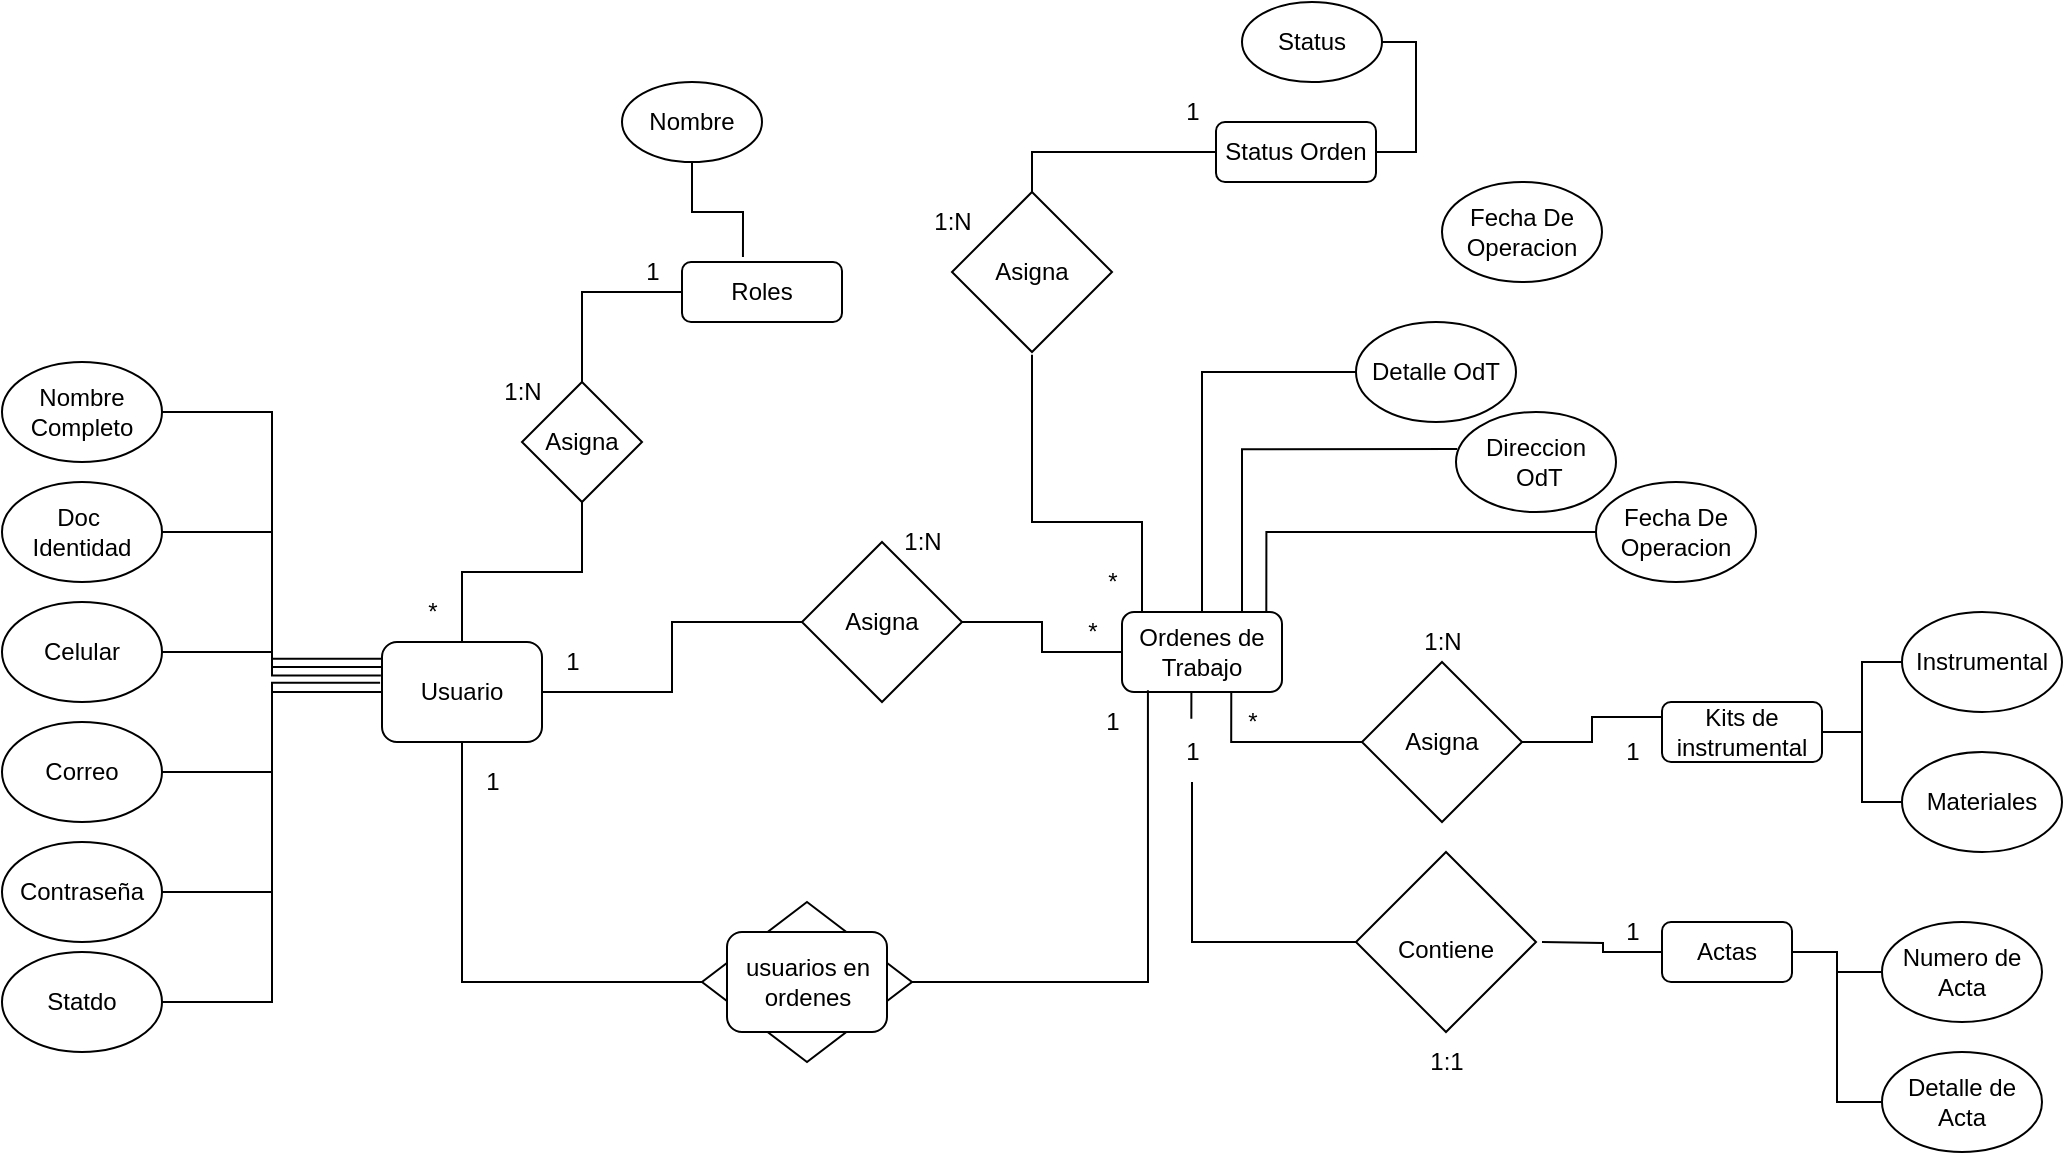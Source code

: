<mxfile version="28.0.7">
  <diagram name="Página-1" id="0IWpXdC4shuuFq7CFFBe">
    <mxGraphModel dx="567" dy="302" grid="1" gridSize="10" guides="1" tooltips="1" connect="1" arrows="1" fold="1" page="1" pageScale="1" pageWidth="827" pageHeight="1169" math="0" shadow="0">
      <root>
        <mxCell id="0" />
        <mxCell id="1" parent="0" />
        <mxCell id="g1hxSHp8yRL1fYqVnIrF-32" style="edgeStyle=orthogonalEdgeStyle;rounded=0;orthogonalLoop=1;jettySize=auto;html=1;entryX=0.5;entryY=1;entryDx=0;entryDy=0;endArrow=none;endFill=0;" edge="1" parent="1" source="g1hxSHp8yRL1fYqVnIrF-2" target="g1hxSHp8yRL1fYqVnIrF-30">
          <mxGeometry relative="1" as="geometry" />
        </mxCell>
        <mxCell id="g1hxSHp8yRL1fYqVnIrF-43" style="edgeStyle=orthogonalEdgeStyle;rounded=0;orthogonalLoop=1;jettySize=auto;html=1;entryX=0;entryY=0.5;entryDx=0;entryDy=0;endArrow=none;endFill=0;" edge="1" parent="1" source="g1hxSHp8yRL1fYqVnIrF-2" target="g1hxSHp8yRL1fYqVnIrF-39">
          <mxGeometry relative="1" as="geometry" />
        </mxCell>
        <mxCell id="g1hxSHp8yRL1fYqVnIrF-2" value="Usuario" style="rounded=1;whiteSpace=wrap;html=1;" vertex="1" parent="1">
          <mxGeometry x="250" y="330" width="80" height="50" as="geometry" />
        </mxCell>
        <mxCell id="g1hxSHp8yRL1fYqVnIrF-33" style="edgeStyle=orthogonalEdgeStyle;rounded=0;orthogonalLoop=1;jettySize=auto;html=1;entryX=0.5;entryY=0;entryDx=0;entryDy=0;endArrow=none;endFill=0;" edge="1" parent="1" source="g1hxSHp8yRL1fYqVnIrF-3" target="g1hxSHp8yRL1fYqVnIrF-30">
          <mxGeometry relative="1" as="geometry" />
        </mxCell>
        <mxCell id="g1hxSHp8yRL1fYqVnIrF-3" value="Roles" style="rounded=1;whiteSpace=wrap;html=1;" vertex="1" parent="1">
          <mxGeometry x="400" y="140" width="80" height="30" as="geometry" />
        </mxCell>
        <mxCell id="g1hxSHp8yRL1fYqVnIrF-45" style="edgeStyle=orthogonalEdgeStyle;rounded=0;orthogonalLoop=1;jettySize=auto;html=1;exitX=0.5;exitY=0;exitDx=0;exitDy=0;entryX=0;entryY=0.5;entryDx=0;entryDy=0;endArrow=none;endFill=0;" edge="1" parent="1" source="g1hxSHp8yRL1fYqVnIrF-4" target="g1hxSHp8yRL1fYqVnIrF-37">
          <mxGeometry relative="1" as="geometry" />
        </mxCell>
        <mxCell id="g1hxSHp8yRL1fYqVnIrF-47" style="edgeStyle=orthogonalEdgeStyle;rounded=0;orthogonalLoop=1;jettySize=auto;html=1;entryX=0;entryY=0.5;entryDx=0;entryDy=0;endArrow=none;endFill=0;exitX=0.902;exitY=0.021;exitDx=0;exitDy=0;exitPerimeter=0;" edge="1" parent="1" source="g1hxSHp8yRL1fYqVnIrF-4" target="g1hxSHp8yRL1fYqVnIrF-42">
          <mxGeometry relative="1" as="geometry">
            <mxPoint x="750.0" y="290" as="sourcePoint" />
          </mxGeometry>
        </mxCell>
        <mxCell id="g1hxSHp8yRL1fYqVnIrF-82" style="edgeStyle=orthogonalEdgeStyle;rounded=0;orthogonalLoop=1;jettySize=auto;html=1;entryX=0;entryY=0.5;entryDx=0;entryDy=0;exitX=0.5;exitY=1;exitDx=0;exitDy=0;endArrow=none;endFill=0;" edge="1" parent="1" source="g1hxSHp8yRL1fYqVnIrF-85" target="g1hxSHp8yRL1fYqVnIrF-80">
          <mxGeometry relative="1" as="geometry" />
        </mxCell>
        <mxCell id="g1hxSHp8yRL1fYqVnIrF-4" value="Ordenes de Trabajo" style="rounded=1;whiteSpace=wrap;html=1;" vertex="1" parent="1">
          <mxGeometry x="620" y="315" width="80" height="40" as="geometry" />
        </mxCell>
        <mxCell id="g1hxSHp8yRL1fYqVnIrF-71" style="edgeStyle=orthogonalEdgeStyle;rounded=0;orthogonalLoop=1;jettySize=auto;html=1;entryX=0;entryY=0.5;entryDx=0;entryDy=0;endArrow=none;endFill=0;" edge="1" parent="1" source="g1hxSHp8yRL1fYqVnIrF-6" target="g1hxSHp8yRL1fYqVnIrF-69">
          <mxGeometry relative="1" as="geometry" />
        </mxCell>
        <mxCell id="g1hxSHp8yRL1fYqVnIrF-72" style="edgeStyle=orthogonalEdgeStyle;rounded=0;orthogonalLoop=1;jettySize=auto;html=1;entryX=0;entryY=0.5;entryDx=0;entryDy=0;endArrow=none;endFill=0;" edge="1" parent="1" source="g1hxSHp8yRL1fYqVnIrF-6" target="g1hxSHp8yRL1fYqVnIrF-70">
          <mxGeometry relative="1" as="geometry" />
        </mxCell>
        <mxCell id="g1hxSHp8yRL1fYqVnIrF-6" value="Kits de instrumental" style="rounded=1;whiteSpace=wrap;html=1;" vertex="1" parent="1">
          <mxGeometry x="890" y="360" width="80" height="30" as="geometry" />
        </mxCell>
        <mxCell id="g1hxSHp8yRL1fYqVnIrF-64" style="edgeStyle=orthogonalEdgeStyle;rounded=0;orthogonalLoop=1;jettySize=auto;html=1;entryX=0.5;entryY=1;entryDx=0;entryDy=0;endArrow=none;endFill=0;exitX=0;exitY=0.5;exitDx=0;exitDy=0;" edge="1" parent="1" source="g1hxSHp8yRL1fYqVnIrF-97" target="g1hxSHp8yRL1fYqVnIrF-2">
          <mxGeometry relative="1" as="geometry">
            <mxPoint x="360" y="500" as="sourcePoint" />
          </mxGeometry>
        </mxCell>
        <mxCell id="g1hxSHp8yRL1fYqVnIrF-81" style="edgeStyle=orthogonalEdgeStyle;rounded=0;orthogonalLoop=1;jettySize=auto;html=1;endArrow=none;endFill=0;" edge="1" parent="1" source="g1hxSHp8yRL1fYqVnIrF-9">
          <mxGeometry relative="1" as="geometry">
            <mxPoint x="830.0" y="480" as="targetPoint" />
          </mxGeometry>
        </mxCell>
        <mxCell id="g1hxSHp8yRL1fYqVnIrF-92" style="edgeStyle=orthogonalEdgeStyle;rounded=0;orthogonalLoop=1;jettySize=auto;html=1;entryX=0;entryY=0.5;entryDx=0;entryDy=0;endArrow=none;endFill=0;" edge="1" parent="1" source="g1hxSHp8yRL1fYqVnIrF-9" target="g1hxSHp8yRL1fYqVnIrF-89">
          <mxGeometry relative="1" as="geometry" />
        </mxCell>
        <mxCell id="g1hxSHp8yRL1fYqVnIrF-93" style="edgeStyle=orthogonalEdgeStyle;rounded=0;orthogonalLoop=1;jettySize=auto;html=1;entryX=0;entryY=0.5;entryDx=0;entryDy=0;endArrow=none;endFill=0;" edge="1" parent="1" source="g1hxSHp8yRL1fYqVnIrF-9" target="g1hxSHp8yRL1fYqVnIrF-90">
          <mxGeometry relative="1" as="geometry" />
        </mxCell>
        <mxCell id="g1hxSHp8yRL1fYqVnIrF-9" value="Actas" style="rounded=1;whiteSpace=wrap;html=1;" vertex="1" parent="1">
          <mxGeometry x="890" y="470" width="65" height="30" as="geometry" />
        </mxCell>
        <mxCell id="g1hxSHp8yRL1fYqVnIrF-19" style="edgeStyle=orthogonalEdgeStyle;rounded=0;orthogonalLoop=1;jettySize=auto;html=1;entryX=-0.002;entryY=0.168;entryDx=0;entryDy=0;endArrow=none;endFill=0;entryPerimeter=0;" edge="1" parent="1" source="g1hxSHp8yRL1fYqVnIrF-11" target="g1hxSHp8yRL1fYqVnIrF-2">
          <mxGeometry relative="1" as="geometry" />
        </mxCell>
        <mxCell id="g1hxSHp8yRL1fYqVnIrF-11" value="Nombre Completo" style="ellipse;whiteSpace=wrap;html=1;" vertex="1" parent="1">
          <mxGeometry x="60" y="190" width="80" height="50" as="geometry" />
        </mxCell>
        <mxCell id="g1hxSHp8yRL1fYqVnIrF-20" style="edgeStyle=orthogonalEdgeStyle;rounded=0;orthogonalLoop=1;jettySize=auto;html=1;endArrow=none;endFill=0;entryX=0;entryY=0.25;entryDx=0;entryDy=0;" edge="1" parent="1" source="g1hxSHp8yRL1fYqVnIrF-13" target="g1hxSHp8yRL1fYqVnIrF-2">
          <mxGeometry relative="1" as="geometry">
            <mxPoint x="280" y="370" as="targetPoint" />
          </mxGeometry>
        </mxCell>
        <mxCell id="g1hxSHp8yRL1fYqVnIrF-13" value="Doc&amp;nbsp;&lt;div&gt;Identidad&lt;/div&gt;" style="ellipse;whiteSpace=wrap;html=1;" vertex="1" parent="1">
          <mxGeometry x="60" y="250" width="80" height="50" as="geometry" />
        </mxCell>
        <mxCell id="g1hxSHp8yRL1fYqVnIrF-22" style="edgeStyle=orthogonalEdgeStyle;rounded=0;orthogonalLoop=1;jettySize=auto;html=1;entryX=-0.007;entryY=0.336;entryDx=0;entryDy=0;endArrow=none;endFill=0;entryPerimeter=0;" edge="1" parent="1" source="g1hxSHp8yRL1fYqVnIrF-14" target="g1hxSHp8yRL1fYqVnIrF-2">
          <mxGeometry relative="1" as="geometry" />
        </mxCell>
        <mxCell id="g1hxSHp8yRL1fYqVnIrF-14" value="Celular" style="ellipse;whiteSpace=wrap;html=1;" vertex="1" parent="1">
          <mxGeometry x="60" y="310" width="80" height="50" as="geometry" />
        </mxCell>
        <mxCell id="g1hxSHp8yRL1fYqVnIrF-15" value="Correo" style="ellipse;whiteSpace=wrap;html=1;" vertex="1" parent="1">
          <mxGeometry x="60" y="370" width="80" height="50" as="geometry" />
        </mxCell>
        <mxCell id="g1hxSHp8yRL1fYqVnIrF-24" style="edgeStyle=orthogonalEdgeStyle;rounded=0;orthogonalLoop=1;jettySize=auto;html=1;entryX=0;entryY=0.5;entryDx=0;entryDy=0;endArrow=none;endFill=0;" edge="1" parent="1" source="g1hxSHp8yRL1fYqVnIrF-17" target="g1hxSHp8yRL1fYqVnIrF-2">
          <mxGeometry relative="1" as="geometry" />
        </mxCell>
        <mxCell id="g1hxSHp8yRL1fYqVnIrF-17" value="Contraseña" style="ellipse;whiteSpace=wrap;html=1;" vertex="1" parent="1">
          <mxGeometry x="60" y="430" width="80" height="50" as="geometry" />
        </mxCell>
        <mxCell id="g1hxSHp8yRL1fYqVnIrF-23" style="edgeStyle=orthogonalEdgeStyle;rounded=0;orthogonalLoop=1;jettySize=auto;html=1;entryX=-0.012;entryY=0.408;entryDx=0;entryDy=0;entryPerimeter=0;endArrow=none;endFill=0;" edge="1" parent="1" source="g1hxSHp8yRL1fYqVnIrF-15" target="g1hxSHp8yRL1fYqVnIrF-2">
          <mxGeometry relative="1" as="geometry" />
        </mxCell>
        <mxCell id="g1hxSHp8yRL1fYqVnIrF-26" value="Nombre" style="ellipse;whiteSpace=wrap;html=1;" vertex="1" parent="1">
          <mxGeometry x="370" y="50" width="70" height="40" as="geometry" />
        </mxCell>
        <mxCell id="g1hxSHp8yRL1fYqVnIrF-27" style="edgeStyle=orthogonalEdgeStyle;rounded=0;orthogonalLoop=1;jettySize=auto;html=1;entryX=0.381;entryY=-0.082;entryDx=0;entryDy=0;entryPerimeter=0;endArrow=none;endFill=0;" edge="1" parent="1" source="g1hxSHp8yRL1fYqVnIrF-26" target="g1hxSHp8yRL1fYqVnIrF-3">
          <mxGeometry relative="1" as="geometry" />
        </mxCell>
        <mxCell id="g1hxSHp8yRL1fYqVnIrF-30" value="Asigna" style="rhombus;whiteSpace=wrap;html=1;" vertex="1" parent="1">
          <mxGeometry x="320" y="200" width="60" height="60" as="geometry" />
        </mxCell>
        <mxCell id="g1hxSHp8yRL1fYqVnIrF-34" value="1:N" style="text;html=1;align=center;verticalAlign=middle;resizable=0;points=[];autosize=1;strokeColor=none;fillColor=none;" vertex="1" parent="1">
          <mxGeometry x="300" y="190" width="40" height="30" as="geometry" />
        </mxCell>
        <mxCell id="g1hxSHp8yRL1fYqVnIrF-35" value="1" style="text;html=1;align=center;verticalAlign=middle;resizable=0;points=[];autosize=1;strokeColor=none;fillColor=none;" vertex="1" parent="1">
          <mxGeometry x="370" y="130" width="30" height="30" as="geometry" />
        </mxCell>
        <mxCell id="g1hxSHp8yRL1fYqVnIrF-36" value="*" style="text;html=1;align=center;verticalAlign=middle;resizable=0;points=[];autosize=1;strokeColor=none;fillColor=none;" vertex="1" parent="1">
          <mxGeometry x="260" y="300" width="30" height="30" as="geometry" />
        </mxCell>
        <mxCell id="g1hxSHp8yRL1fYqVnIrF-37" value="Detalle OdT" style="ellipse;whiteSpace=wrap;html=1;" vertex="1" parent="1">
          <mxGeometry x="737" y="170" width="80" height="50" as="geometry" />
        </mxCell>
        <mxCell id="g1hxSHp8yRL1fYqVnIrF-44" style="edgeStyle=orthogonalEdgeStyle;rounded=0;orthogonalLoop=1;jettySize=auto;html=1;entryX=0;entryY=0.5;entryDx=0;entryDy=0;endArrow=none;endFill=0;" edge="1" parent="1" source="g1hxSHp8yRL1fYqVnIrF-39" target="g1hxSHp8yRL1fYqVnIrF-4">
          <mxGeometry relative="1" as="geometry" />
        </mxCell>
        <mxCell id="g1hxSHp8yRL1fYqVnIrF-39" value="Asigna" style="rhombus;whiteSpace=wrap;html=1;" vertex="1" parent="1">
          <mxGeometry x="460" y="280" width="80" height="80" as="geometry" />
        </mxCell>
        <mxCell id="g1hxSHp8yRL1fYqVnIrF-41" value="Direccion&lt;br&gt;&amp;nbsp;OdT" style="ellipse;whiteSpace=wrap;html=1;" vertex="1" parent="1">
          <mxGeometry x="787" y="215" width="80" height="50" as="geometry" />
        </mxCell>
        <mxCell id="g1hxSHp8yRL1fYqVnIrF-42" value="Fecha De Operacion" style="ellipse;whiteSpace=wrap;html=1;" vertex="1" parent="1">
          <mxGeometry x="857" y="250" width="80" height="50" as="geometry" />
        </mxCell>
        <mxCell id="g1hxSHp8yRL1fYqVnIrF-46" style="edgeStyle=orthogonalEdgeStyle;rounded=0;orthogonalLoop=1;jettySize=auto;html=1;endArrow=none;endFill=0;entryX=0.008;entryY=0.371;entryDx=0;entryDy=0;entryPerimeter=0;exitX=0.75;exitY=0;exitDx=0;exitDy=0;" edge="1" parent="1" source="g1hxSHp8yRL1fYqVnIrF-4" target="g1hxSHp8yRL1fYqVnIrF-41">
          <mxGeometry relative="1" as="geometry">
            <mxPoint x="730.0" y="270" as="sourcePoint" />
            <mxPoint x="790" y="235" as="targetPoint" />
          </mxGeometry>
        </mxCell>
        <mxCell id="g1hxSHp8yRL1fYqVnIrF-48" value="1:N" style="text;html=1;align=center;verticalAlign=middle;resizable=0;points=[];autosize=1;strokeColor=none;fillColor=none;" vertex="1" parent="1">
          <mxGeometry x="500" y="265" width="40" height="30" as="geometry" />
        </mxCell>
        <mxCell id="g1hxSHp8yRL1fYqVnIrF-49" value="*" style="text;html=1;align=center;verticalAlign=middle;resizable=0;points=[];autosize=1;strokeColor=none;fillColor=none;" vertex="1" parent="1">
          <mxGeometry x="590" y="310" width="30" height="30" as="geometry" />
        </mxCell>
        <mxCell id="g1hxSHp8yRL1fYqVnIrF-50" value="1" style="text;html=1;align=center;verticalAlign=middle;resizable=0;points=[];autosize=1;strokeColor=none;fillColor=none;" vertex="1" parent="1">
          <mxGeometry x="330" y="325" width="30" height="30" as="geometry" />
        </mxCell>
        <mxCell id="g1hxSHp8yRL1fYqVnIrF-54" value="Asigna" style="rhombus;whiteSpace=wrap;html=1;" vertex="1" parent="1">
          <mxGeometry x="535" y="105" width="80" height="80" as="geometry" />
        </mxCell>
        <mxCell id="g1hxSHp8yRL1fYqVnIrF-55" style="edgeStyle=orthogonalEdgeStyle;rounded=0;orthogonalLoop=1;jettySize=auto;html=1;entryX=0.506;entryY=1.017;entryDx=0;entryDy=0;entryPerimeter=0;endArrow=none;endFill=0;" edge="1" parent="1" source="g1hxSHp8yRL1fYqVnIrF-4" target="g1hxSHp8yRL1fYqVnIrF-54">
          <mxGeometry relative="1" as="geometry">
            <Array as="points">
              <mxPoint x="630" y="270" />
              <mxPoint x="575" y="270" />
              <mxPoint x="575" y="186" />
            </Array>
          </mxGeometry>
        </mxCell>
        <mxCell id="g1hxSHp8yRL1fYqVnIrF-59" style="edgeStyle=orthogonalEdgeStyle;rounded=0;orthogonalLoop=1;jettySize=auto;html=1;entryX=0.5;entryY=0;entryDx=0;entryDy=0;endArrow=none;endFill=0;" edge="1" parent="1" source="g1hxSHp8yRL1fYqVnIrF-56" target="g1hxSHp8yRL1fYqVnIrF-54">
          <mxGeometry relative="1" as="geometry" />
        </mxCell>
        <mxCell id="g1hxSHp8yRL1fYqVnIrF-56" value="Status Orden" style="rounded=1;whiteSpace=wrap;html=1;" vertex="1" parent="1">
          <mxGeometry x="667" y="70" width="80" height="30" as="geometry" />
        </mxCell>
        <mxCell id="g1hxSHp8yRL1fYqVnIrF-57" value="Status" style="ellipse;whiteSpace=wrap;html=1;" vertex="1" parent="1">
          <mxGeometry x="680" y="10" width="70" height="40" as="geometry" />
        </mxCell>
        <mxCell id="g1hxSHp8yRL1fYqVnIrF-58" style="edgeStyle=orthogonalEdgeStyle;rounded=0;orthogonalLoop=1;jettySize=auto;html=1;endArrow=none;endFill=0;" edge="1" parent="1" source="g1hxSHp8yRL1fYqVnIrF-56">
          <mxGeometry relative="1" as="geometry">
            <mxPoint x="750" y="30" as="targetPoint" />
            <Array as="points">
              <mxPoint x="767" y="85" />
              <mxPoint x="767" y="30" />
            </Array>
          </mxGeometry>
        </mxCell>
        <mxCell id="g1hxSHp8yRL1fYqVnIrF-60" value="1:N" style="text;html=1;align=center;verticalAlign=middle;resizable=0;points=[];autosize=1;strokeColor=none;fillColor=none;" vertex="1" parent="1">
          <mxGeometry x="515" y="105" width="40" height="30" as="geometry" />
        </mxCell>
        <mxCell id="g1hxSHp8yRL1fYqVnIrF-61" value="1" style="text;html=1;align=center;verticalAlign=middle;resizable=0;points=[];autosize=1;strokeColor=none;fillColor=none;" vertex="1" parent="1">
          <mxGeometry x="640" y="50" width="30" height="30" as="geometry" />
        </mxCell>
        <mxCell id="g1hxSHp8yRL1fYqVnIrF-62" value="*" style="text;html=1;align=center;verticalAlign=middle;resizable=0;points=[];autosize=1;strokeColor=none;fillColor=none;" vertex="1" parent="1">
          <mxGeometry x="600" y="285" width="30" height="30" as="geometry" />
        </mxCell>
        <mxCell id="g1hxSHp8yRL1fYqVnIrF-63" style="edgeStyle=orthogonalEdgeStyle;rounded=0;orthogonalLoop=1;jettySize=auto;html=1;entryX=0.162;entryY=0.979;entryDx=0;entryDy=0;entryPerimeter=0;endArrow=none;endFill=0;exitX=1;exitY=0.5;exitDx=0;exitDy=0;" edge="1" parent="1" source="g1hxSHp8yRL1fYqVnIrF-97" target="g1hxSHp8yRL1fYqVnIrF-4">
          <mxGeometry relative="1" as="geometry">
            <mxPoint x="580" y="550" as="sourcePoint" />
          </mxGeometry>
        </mxCell>
        <mxCell id="g1hxSHp8yRL1fYqVnIrF-68" style="edgeStyle=orthogonalEdgeStyle;rounded=0;orthogonalLoop=1;jettySize=auto;html=1;entryX=0;entryY=0.25;entryDx=0;entryDy=0;endArrow=none;endFill=0;" edge="1" parent="1" source="g1hxSHp8yRL1fYqVnIrF-66" target="g1hxSHp8yRL1fYqVnIrF-6">
          <mxGeometry relative="1" as="geometry" />
        </mxCell>
        <mxCell id="g1hxSHp8yRL1fYqVnIrF-66" value="Asigna" style="rhombus;whiteSpace=wrap;html=1;spacingTop=0;" vertex="1" parent="1">
          <mxGeometry x="740" y="340" width="80" height="80" as="geometry" />
        </mxCell>
        <mxCell id="g1hxSHp8yRL1fYqVnIrF-67" style="edgeStyle=orthogonalEdgeStyle;rounded=0;orthogonalLoop=1;jettySize=auto;html=1;entryX=0.683;entryY=1;entryDx=0;entryDy=0;entryPerimeter=0;endArrow=none;endFill=0;" edge="1" parent="1" source="g1hxSHp8yRL1fYqVnIrF-66" target="g1hxSHp8yRL1fYqVnIrF-4">
          <mxGeometry relative="1" as="geometry" />
        </mxCell>
        <mxCell id="g1hxSHp8yRL1fYqVnIrF-69" value="Instrumental" style="ellipse;whiteSpace=wrap;html=1;" vertex="1" parent="1">
          <mxGeometry x="1010" y="315" width="80" height="50" as="geometry" />
        </mxCell>
        <mxCell id="g1hxSHp8yRL1fYqVnIrF-70" value="Materiales" style="ellipse;whiteSpace=wrap;html=1;" vertex="1" parent="1">
          <mxGeometry x="1010" y="385" width="80" height="50" as="geometry" />
        </mxCell>
        <mxCell id="g1hxSHp8yRL1fYqVnIrF-73" value="1:N" style="text;html=1;align=center;verticalAlign=middle;resizable=0;points=[];autosize=1;strokeColor=none;fillColor=none;" vertex="1" parent="1">
          <mxGeometry x="760" y="315" width="40" height="30" as="geometry" />
        </mxCell>
        <mxCell id="g1hxSHp8yRL1fYqVnIrF-74" value="1" style="text;html=1;align=center;verticalAlign=middle;resizable=0;points=[];autosize=1;strokeColor=none;fillColor=none;" vertex="1" parent="1">
          <mxGeometry x="860" y="370" width="30" height="30" as="geometry" />
        </mxCell>
        <mxCell id="g1hxSHp8yRL1fYqVnIrF-75" value="*" style="text;html=1;align=center;verticalAlign=middle;resizable=0;points=[];autosize=1;strokeColor=none;fillColor=none;" vertex="1" parent="1">
          <mxGeometry x="670" y="355" width="30" height="30" as="geometry" />
        </mxCell>
        <mxCell id="g1hxSHp8yRL1fYqVnIrF-76" value="1" style="text;html=1;align=center;verticalAlign=middle;resizable=0;points=[];autosize=1;strokeColor=none;fillColor=none;" vertex="1" parent="1">
          <mxGeometry x="290" y="385" width="30" height="30" as="geometry" />
        </mxCell>
        <mxCell id="g1hxSHp8yRL1fYqVnIrF-78" value="1" style="text;html=1;align=center;verticalAlign=middle;resizable=0;points=[];autosize=1;strokeColor=none;fillColor=none;" vertex="1" parent="1">
          <mxGeometry x="600" y="355" width="30" height="30" as="geometry" />
        </mxCell>
        <mxCell id="g1hxSHp8yRL1fYqVnIrF-80" value="Contiene" style="rhombus;whiteSpace=wrap;html=1;spacingTop=7;" vertex="1" parent="1">
          <mxGeometry x="737" y="435" width="90" height="90" as="geometry" />
        </mxCell>
        <mxCell id="g1hxSHp8yRL1fYqVnIrF-83" value="1:1" style="text;html=1;align=center;verticalAlign=middle;resizable=0;points=[];autosize=1;strokeColor=none;fillColor=none;" vertex="1" parent="1">
          <mxGeometry x="762" y="525" width="40" height="30" as="geometry" />
        </mxCell>
        <mxCell id="g1hxSHp8yRL1fYqVnIrF-86" value="" style="edgeStyle=orthogonalEdgeStyle;rounded=0;orthogonalLoop=1;jettySize=auto;html=1;entryX=0.489;entryY=-0.056;entryDx=0;entryDy=0;exitX=0.5;exitY=1;exitDx=0;exitDy=0;endArrow=none;endFill=0;entryPerimeter=0;" edge="1" parent="1" source="g1hxSHp8yRL1fYqVnIrF-4" target="g1hxSHp8yRL1fYqVnIrF-85">
          <mxGeometry relative="1" as="geometry">
            <mxPoint x="660" y="355" as="sourcePoint" />
            <mxPoint x="737" y="480" as="targetPoint" />
          </mxGeometry>
        </mxCell>
        <mxCell id="g1hxSHp8yRL1fYqVnIrF-85" value="1" style="text;html=1;align=center;verticalAlign=middle;resizable=0;points=[];autosize=1;strokeColor=none;fillColor=none;" vertex="1" parent="1">
          <mxGeometry x="640" y="370" width="30" height="30" as="geometry" />
        </mxCell>
        <mxCell id="g1hxSHp8yRL1fYqVnIrF-87" value="1" style="text;html=1;align=center;verticalAlign=middle;resizable=0;points=[];autosize=1;strokeColor=none;fillColor=none;" vertex="1" parent="1">
          <mxGeometry x="860" y="460" width="30" height="30" as="geometry" />
        </mxCell>
        <mxCell id="g1hxSHp8yRL1fYqVnIrF-88" value="Fecha De Operacion" style="ellipse;whiteSpace=wrap;html=1;" vertex="1" parent="1">
          <mxGeometry x="780" y="100" width="80" height="50" as="geometry" />
        </mxCell>
        <mxCell id="g1hxSHp8yRL1fYqVnIrF-89" value="Numero de Acta" style="ellipse;whiteSpace=wrap;html=1;" vertex="1" parent="1">
          <mxGeometry x="1000" y="470" width="80" height="50" as="geometry" />
        </mxCell>
        <mxCell id="g1hxSHp8yRL1fYqVnIrF-90" value="Detalle de Acta" style="ellipse;whiteSpace=wrap;html=1;" vertex="1" parent="1">
          <mxGeometry x="1000" y="535" width="80" height="50" as="geometry" />
        </mxCell>
        <mxCell id="g1hxSHp8yRL1fYqVnIrF-95" style="edgeStyle=orthogonalEdgeStyle;rounded=0;orthogonalLoop=1;jettySize=auto;html=1;entryX=0;entryY=0.5;entryDx=0;entryDy=0;endArrow=none;endFill=0;" edge="1" parent="1" source="g1hxSHp8yRL1fYqVnIrF-94" target="g1hxSHp8yRL1fYqVnIrF-2">
          <mxGeometry relative="1" as="geometry" />
        </mxCell>
        <mxCell id="g1hxSHp8yRL1fYqVnIrF-94" value="Statdo" style="ellipse;whiteSpace=wrap;html=1;" vertex="1" parent="1">
          <mxGeometry x="60" y="485" width="80" height="50" as="geometry" />
        </mxCell>
        <mxCell id="g1hxSHp8yRL1fYqVnIrF-97" value="" style="rhombus;whiteSpace=wrap;html=1;" vertex="1" parent="1">
          <mxGeometry x="410" y="460" width="105" height="80" as="geometry" />
        </mxCell>
        <mxCell id="g1hxSHp8yRL1fYqVnIrF-96" value="usuarios en ordenes" style="rounded=1;whiteSpace=wrap;html=1;" vertex="1" parent="1">
          <mxGeometry x="422.5" y="475" width="80" height="50" as="geometry" />
        </mxCell>
      </root>
    </mxGraphModel>
  </diagram>
</mxfile>
